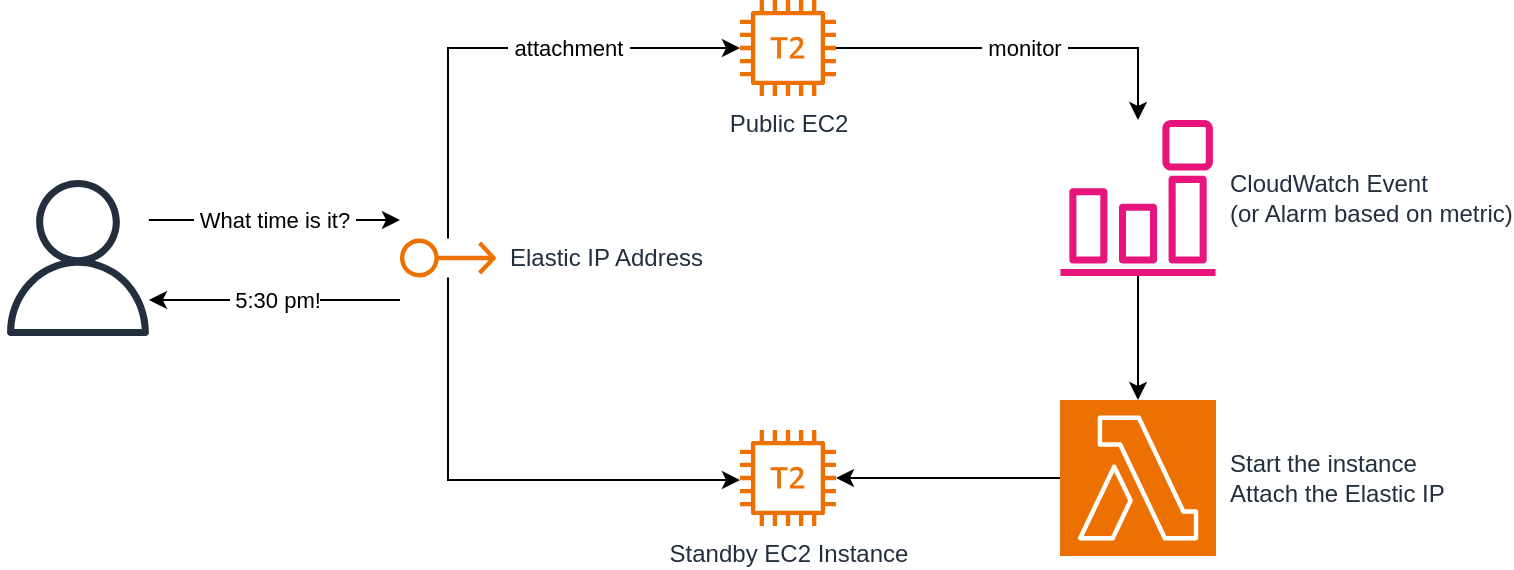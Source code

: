 <mxfile version="26.0.4">
  <diagram name="Page-1" id="vId87SOkCsIWXQ0tqA6e">
    <mxGraphModel dx="1114" dy="1198" grid="1" gridSize="10" guides="1" tooltips="1" connect="1" arrows="1" fold="1" page="1" pageScale="1" pageWidth="850" pageHeight="1100" math="0" shadow="0">
      <root>
        <mxCell id="0" />
        <mxCell id="1" parent="0" />
        <mxCell id="XSlVX54xTWeJZuw6pSp4-13" value="&amp;nbsp;What time is it?&amp;nbsp;" style="edgeStyle=orthogonalEdgeStyle;rounded=0;orthogonalLoop=1;jettySize=auto;html=1;" edge="1" parent="1">
          <mxGeometry relative="1" as="geometry">
            <mxPoint x="114.455" y="350" as="sourcePoint" />
            <mxPoint x="240" y="350" as="targetPoint" />
          </mxGeometry>
        </mxCell>
        <mxCell id="XSlVX54xTWeJZuw6pSp4-14" value="&amp;nbsp;5:30 pm!" style="edgeStyle=orthogonalEdgeStyle;rounded=0;orthogonalLoop=1;jettySize=auto;html=1;" edge="1" parent="1">
          <mxGeometry relative="1" as="geometry">
            <mxPoint x="240" y="390" as="sourcePoint" />
            <mxPoint x="114.455" y="390" as="targetPoint" />
          </mxGeometry>
        </mxCell>
        <mxCell id="XSlVX54xTWeJZuw6pSp4-1" value="" style="sketch=0;outlineConnect=0;fontColor=#232F3E;gradientColor=none;fillColor=#232F3D;strokeColor=none;dashed=0;verticalLabelPosition=bottom;verticalAlign=top;align=center;html=1;fontSize=12;fontStyle=0;aspect=fixed;pointerEvents=1;shape=mxgraph.aws4.user;" vertex="1" parent="1">
          <mxGeometry x="40" y="330" width="78" height="78" as="geometry" />
        </mxCell>
        <mxCell id="XSlVX54xTWeJZuw6pSp4-5" value="&amp;nbsp;attachment&amp;nbsp;" style="edgeStyle=orthogonalEdgeStyle;rounded=0;orthogonalLoop=1;jettySize=auto;html=1;" edge="1" parent="1" source="XSlVX54xTWeJZuw6pSp4-2" target="XSlVX54xTWeJZuw6pSp4-3">
          <mxGeometry x="0.284" relative="1" as="geometry">
            <Array as="points">
              <mxPoint x="264" y="264" />
            </Array>
            <mxPoint as="offset" />
          </mxGeometry>
        </mxCell>
        <mxCell id="XSlVX54xTWeJZuw6pSp4-6" style="edgeStyle=orthogonalEdgeStyle;rounded=0;orthogonalLoop=1;jettySize=auto;html=1;" edge="1" parent="1" source="XSlVX54xTWeJZuw6pSp4-2" target="XSlVX54xTWeJZuw6pSp4-4">
          <mxGeometry relative="1" as="geometry">
            <Array as="points">
              <mxPoint x="264" y="480" />
            </Array>
          </mxGeometry>
        </mxCell>
        <mxCell id="XSlVX54xTWeJZuw6pSp4-2" value="Elastic IP Address" style="sketch=0;outlineConnect=0;fontColor=#232F3E;gradientColor=none;fillColor=#ED7100;strokeColor=none;dashed=0;verticalLabelPosition=middle;verticalAlign=middle;align=left;html=1;fontSize=12;fontStyle=0;aspect=fixed;pointerEvents=1;shape=mxgraph.aws4.elastic_ip_address;labelPosition=right;spacingLeft=5;" vertex="1" parent="1">
          <mxGeometry x="240" y="359" width="48" height="20" as="geometry" />
        </mxCell>
        <mxCell id="XSlVX54xTWeJZuw6pSp4-8" value="&amp;nbsp;monitor&amp;nbsp;" style="edgeStyle=orthogonalEdgeStyle;rounded=0;orthogonalLoop=1;jettySize=auto;html=1;" edge="1" parent="1" source="XSlVX54xTWeJZuw6pSp4-3" target="XSlVX54xTWeJZuw6pSp4-7">
          <mxGeometry relative="1" as="geometry">
            <Array as="points">
              <mxPoint x="609" y="264" />
            </Array>
          </mxGeometry>
        </mxCell>
        <mxCell id="XSlVX54xTWeJZuw6pSp4-3" value="Public EC2" style="sketch=0;outlineConnect=0;fontColor=#232F3E;gradientColor=none;fillColor=#ED7100;strokeColor=none;dashed=0;verticalLabelPosition=bottom;verticalAlign=top;align=center;html=1;fontSize=12;fontStyle=0;aspect=fixed;pointerEvents=1;shape=mxgraph.aws4.t2_instance;" vertex="1" parent="1">
          <mxGeometry x="410" y="240" width="48" height="48" as="geometry" />
        </mxCell>
        <mxCell id="XSlVX54xTWeJZuw6pSp4-4" value="Standby EC2 Instance" style="sketch=0;outlineConnect=0;fontColor=#232F3E;gradientColor=none;fillColor=#ED7100;strokeColor=none;dashed=0;verticalLabelPosition=bottom;verticalAlign=top;align=center;html=1;fontSize=12;fontStyle=0;aspect=fixed;pointerEvents=1;shape=mxgraph.aws4.t2_instance;" vertex="1" parent="1">
          <mxGeometry x="410" y="455" width="48" height="48" as="geometry" />
        </mxCell>
        <mxCell id="XSlVX54xTWeJZuw6pSp4-10" style="edgeStyle=orthogonalEdgeStyle;rounded=0;orthogonalLoop=1;jettySize=auto;html=1;" edge="1" parent="1" source="XSlVX54xTWeJZuw6pSp4-7" target="XSlVX54xTWeJZuw6pSp4-9">
          <mxGeometry relative="1" as="geometry" />
        </mxCell>
        <mxCell id="XSlVX54xTWeJZuw6pSp4-7" value="CloudWatch Event&lt;div&gt;(or Alarm based on metric)&lt;/div&gt;" style="sketch=0;outlineConnect=0;fontColor=#232F3E;gradientColor=none;fillColor=#E7157B;strokeColor=none;dashed=0;verticalLabelPosition=middle;verticalAlign=middle;align=left;html=1;fontSize=12;fontStyle=0;aspect=fixed;pointerEvents=1;shape=mxgraph.aws4.event_event_based;labelPosition=right;spacingLeft=5;" vertex="1" parent="1">
          <mxGeometry x="570" y="300" width="78" height="78" as="geometry" />
        </mxCell>
        <mxCell id="XSlVX54xTWeJZuw6pSp4-12" style="edgeStyle=orthogonalEdgeStyle;rounded=0;orthogonalLoop=1;jettySize=auto;html=1;" edge="1" parent="1" source="XSlVX54xTWeJZuw6pSp4-9" target="XSlVX54xTWeJZuw6pSp4-4">
          <mxGeometry relative="1" as="geometry" />
        </mxCell>
        <mxCell id="XSlVX54xTWeJZuw6pSp4-9" value="Start the instance&lt;div&gt;Attach the Elastic IP&lt;/div&gt;" style="sketch=0;points=[[0,0,0],[0.25,0,0],[0.5,0,0],[0.75,0,0],[1,0,0],[0,1,0],[0.25,1,0],[0.5,1,0],[0.75,1,0],[1,1,0],[0,0.25,0],[0,0.5,0],[0,0.75,0],[1,0.25,0],[1,0.5,0],[1,0.75,0]];outlineConnect=0;fontColor=#232F3E;fillColor=#ED7100;strokeColor=#ffffff;dashed=0;verticalLabelPosition=middle;verticalAlign=middle;align=left;html=1;fontSize=12;fontStyle=0;aspect=fixed;shape=mxgraph.aws4.resourceIcon;resIcon=mxgraph.aws4.lambda;labelPosition=right;spacingLeft=5;" vertex="1" parent="1">
          <mxGeometry x="570" y="440" width="78" height="78" as="geometry" />
        </mxCell>
      </root>
    </mxGraphModel>
  </diagram>
</mxfile>
